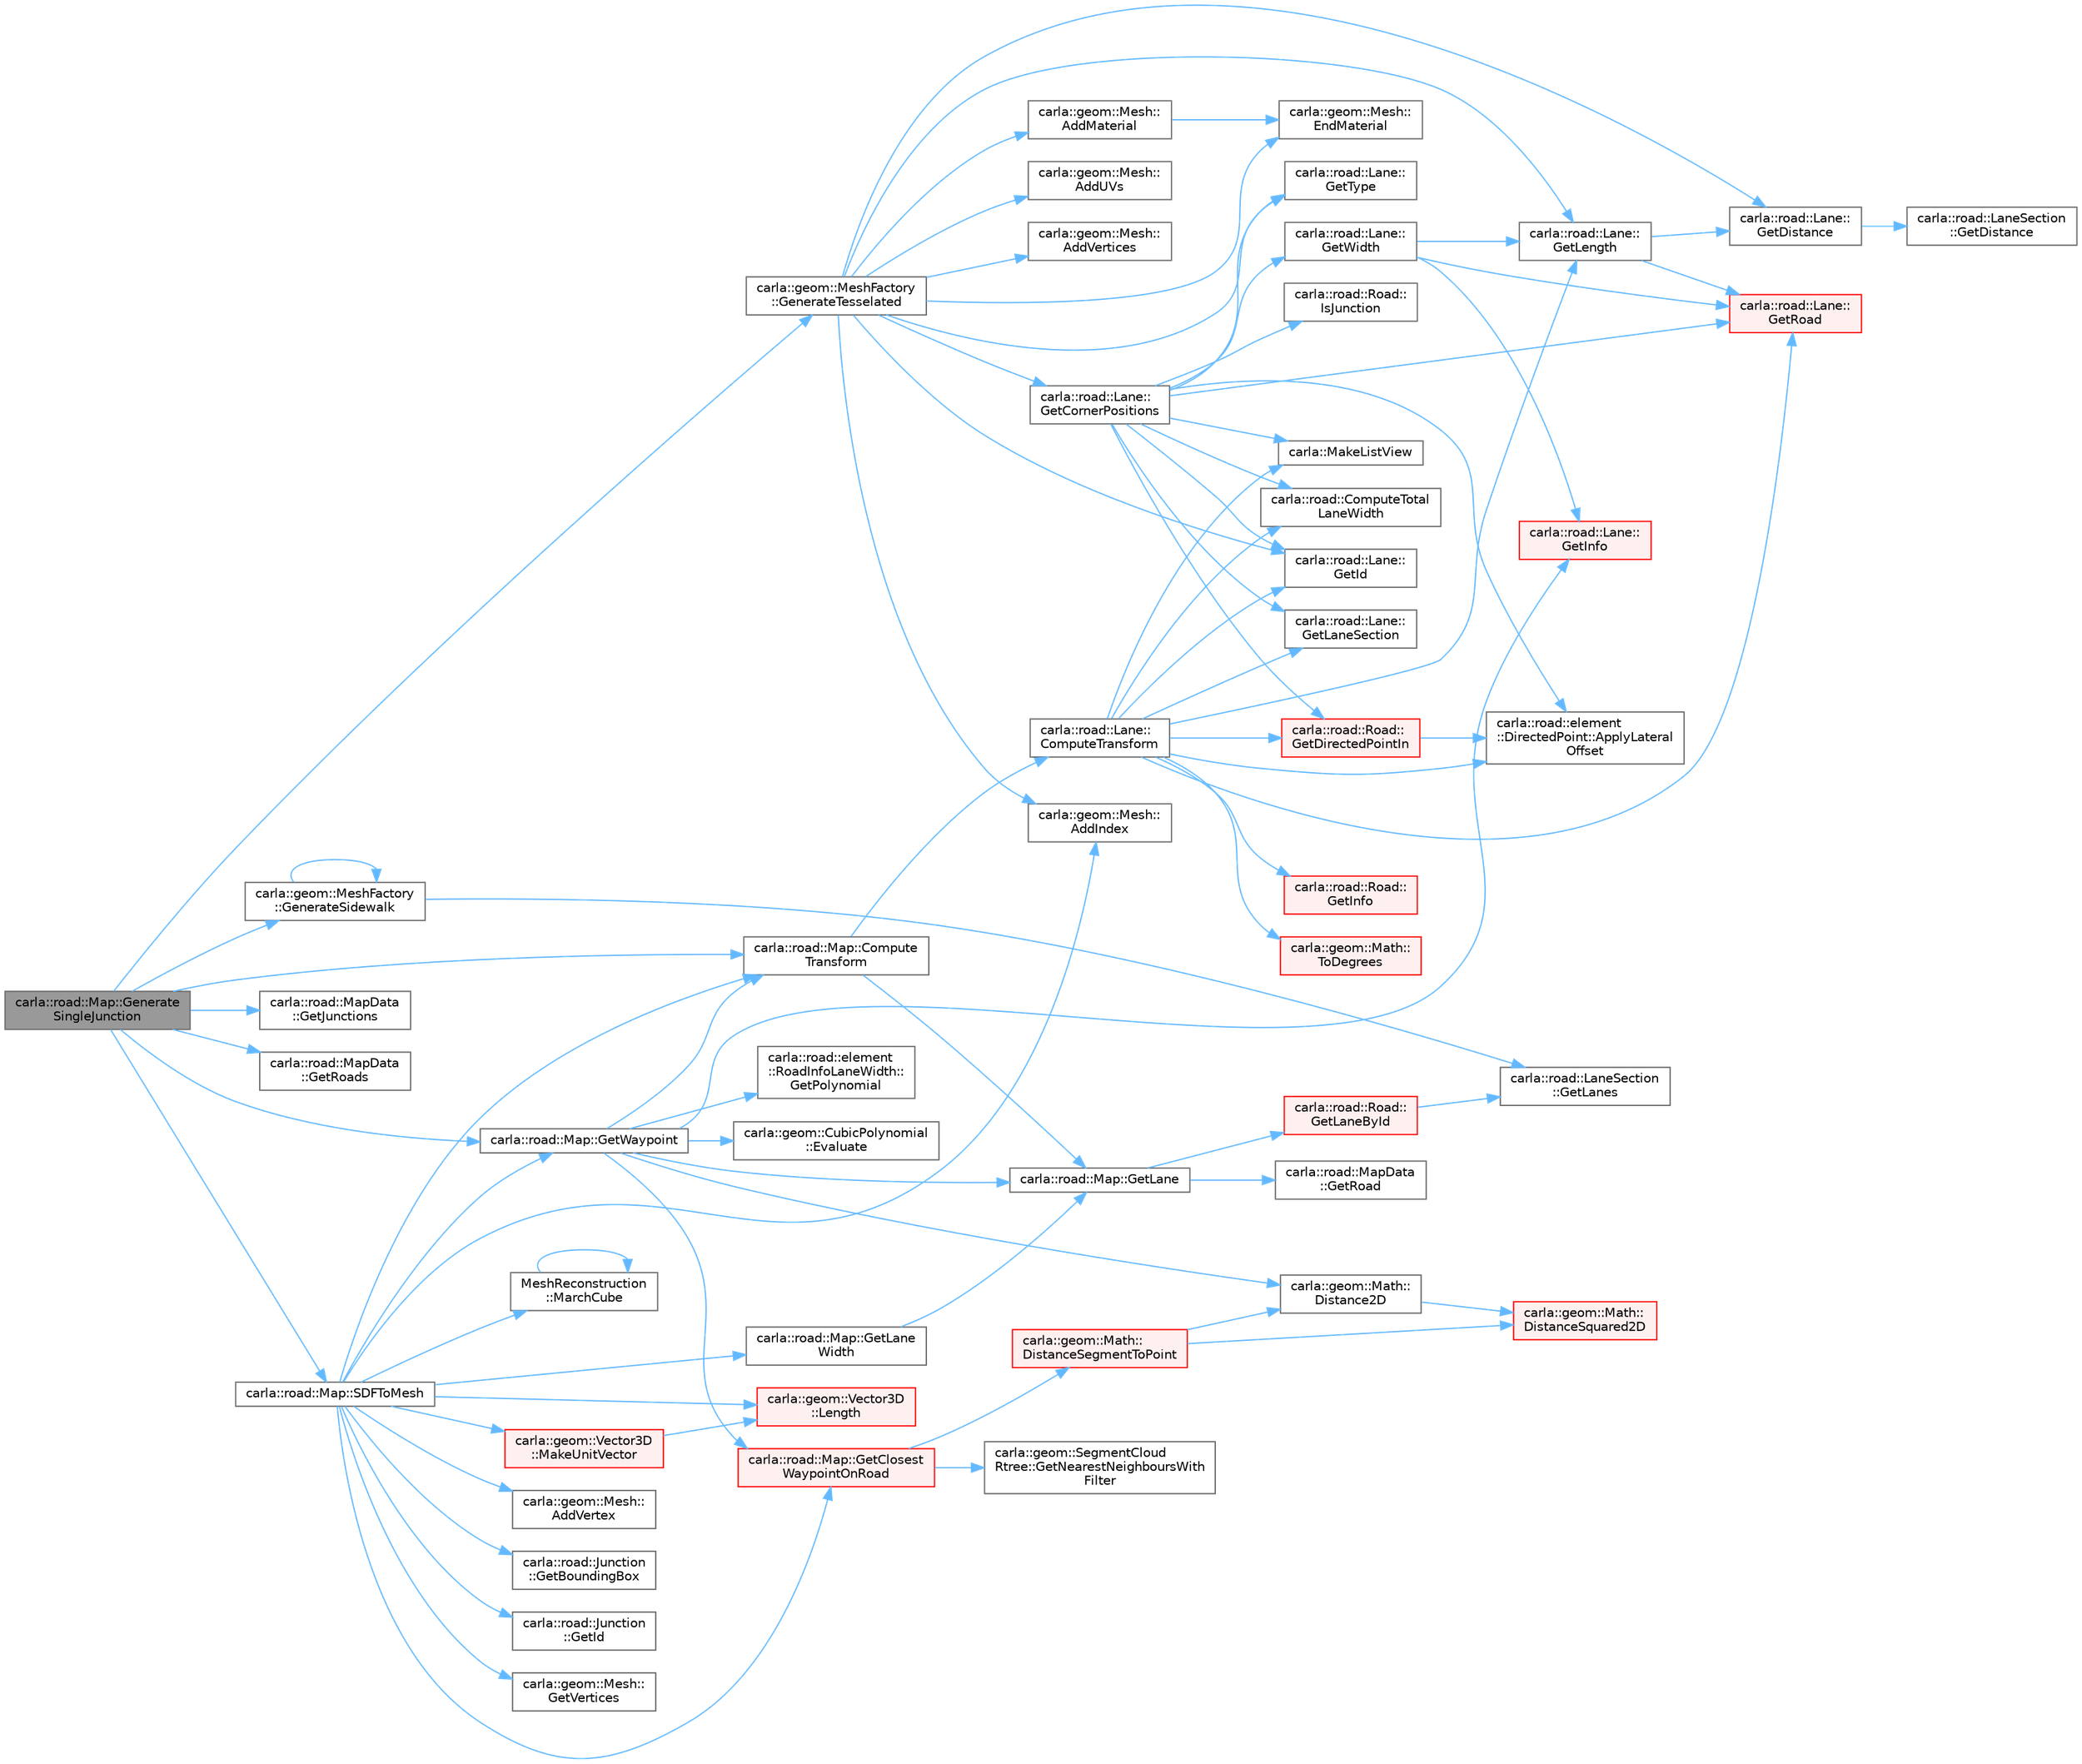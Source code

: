 digraph "carla::road::Map::GenerateSingleJunction"
{
 // INTERACTIVE_SVG=YES
 // LATEX_PDF_SIZE
  bgcolor="transparent";
  edge [fontname=Helvetica,fontsize=10,labelfontname=Helvetica,labelfontsize=10];
  node [fontname=Helvetica,fontsize=10,shape=box,height=0.2,width=0.4];
  rankdir="LR";
  Node1 [id="Node000001",label="carla::road::Map::Generate\lSingleJunction",height=0.2,width=0.4,color="gray40", fillcolor="grey60", style="filled", fontcolor="black",tooltip=" "];
  Node1 -> Node2 [id="edge1_Node000001_Node000002",color="steelblue1",style="solid",tooltip=" "];
  Node2 [id="Node000002",label="carla::road::Map::Compute\lTransform",height=0.2,width=0.4,color="grey40", fillcolor="white", style="filled",URL="$d0/d34/classcarla_1_1road_1_1Map.html#ab92716131e75fa9760042389d14f56a2",tooltip=" "];
  Node2 -> Node3 [id="edge2_Node000002_Node000003",color="steelblue1",style="solid",tooltip=" "];
  Node3 [id="Node000003",label="carla::road::Lane::\lComputeTransform",height=0.2,width=0.4,color="grey40", fillcolor="white", style="filled",URL="$df/d85/classcarla_1_1road_1_1Lane.html#a5b6a44fb0e0cd41e21557e93f913f45a",tooltip=" "];
  Node3 -> Node4 [id="edge3_Node000003_Node000004",color="steelblue1",style="solid",tooltip=" "];
  Node4 [id="Node000004",label="carla::road::element\l::DirectedPoint::ApplyLateral\lOffset",height=0.2,width=0.4,color="grey40", fillcolor="white", style="filled",URL="$df/d65/structcarla_1_1road_1_1element_1_1DirectedPoint.html#a058ad3be7f22229ea802e569ab0e8b7e",tooltip=" "];
  Node3 -> Node5 [id="edge4_Node000003_Node000005",color="steelblue1",style="solid",tooltip=" "];
  Node5 [id="Node000005",label="carla::road::ComputeTotal\lLaneWidth",height=0.2,width=0.4,color="grey40", fillcolor="white", style="filled",URL="$de/d26/namespacecarla_1_1road.html#abbc121e611f4730037ce6edf6bd5f3ee",tooltip="Returns a pair containing first = width, second = tangent, for an specific Lane given an s and a iter..."];
  Node3 -> Node6 [id="edge5_Node000003_Node000006",color="steelblue1",style="solid",tooltip=" "];
  Node6 [id="Node000006",label="carla::road::Road::\lGetDirectedPointIn",height=0.2,width=0.4,color="red", fillcolor="#FFF0F0", style="filled",URL="$dd/de6/classcarla_1_1road_1_1Road.html#abe77139bd9cba13e5c068c6f78b5196c",tooltip="Returns a directed point on the center of the road (lane 0), with the corresponding laneOffset and el..."];
  Node6 -> Node4 [id="edge6_Node000006_Node000004",color="steelblue1",style="solid",tooltip=" "];
  Node3 -> Node14 [id="edge7_Node000003_Node000014",color="steelblue1",style="solid",tooltip=" "];
  Node14 [id="Node000014",label="carla::road::Lane::\lGetId",height=0.2,width=0.4,color="grey40", fillcolor="white", style="filled",URL="$df/d85/classcarla_1_1road_1_1Lane.html#ae1a5f15925f91fca2b5d759fb53901f3",tooltip=" "];
  Node3 -> Node10 [id="edge8_Node000003_Node000010",color="steelblue1",style="solid",tooltip=" "];
  Node10 [id="Node000010",label="carla::road::Road::\lGetInfo",height=0.2,width=0.4,color="red", fillcolor="#FFF0F0", style="filled",URL="$dd/de6/classcarla_1_1road_1_1Road.html#a26fed22ee04e5663028f37034c8bd066",tooltip=" "];
  Node3 -> Node15 [id="edge9_Node000003_Node000015",color="steelblue1",style="solid",tooltip=" "];
  Node15 [id="Node000015",label="carla::road::Lane::\lGetLaneSection",height=0.2,width=0.4,color="grey40", fillcolor="white", style="filled",URL="$df/d85/classcarla_1_1road_1_1Lane.html#a7670417c038fe0adc0b2df2cbc25e9e2",tooltip=" "];
  Node3 -> Node16 [id="edge10_Node000003_Node000016",color="steelblue1",style="solid",tooltip=" "];
  Node16 [id="Node000016",label="carla::road::Lane::\lGetLength",height=0.2,width=0.4,color="grey40", fillcolor="white", style="filled",URL="$df/d85/classcarla_1_1road_1_1Lane.html#af158921fdf12a061967943ee2d645481",tooltip=" "];
  Node16 -> Node17 [id="edge11_Node000016_Node000017",color="steelblue1",style="solid",tooltip=" "];
  Node17 [id="Node000017",label="carla::road::Lane::\lGetDistance",height=0.2,width=0.4,color="grey40", fillcolor="white", style="filled",URL="$df/d85/classcarla_1_1road_1_1Lane.html#ae02c9441872377fc865c85339df51cbd",tooltip=" "];
  Node17 -> Node18 [id="edge12_Node000017_Node000018",color="steelblue1",style="solid",tooltip=" "];
  Node18 [id="Node000018",label="carla::road::LaneSection\l::GetDistance",height=0.2,width=0.4,color="grey40", fillcolor="white", style="filled",URL="$dd/d80/classcarla_1_1road_1_1LaneSection.html#a2a83bca663a2b7b6388daebed95704a9",tooltip=" "];
  Node16 -> Node19 [id="edge13_Node000016_Node000019",color="steelblue1",style="solid",tooltip=" "];
  Node19 [id="Node000019",label="carla::road::Lane::\lGetRoad",height=0.2,width=0.4,color="red", fillcolor="#FFF0F0", style="filled",URL="$df/d85/classcarla_1_1road_1_1Lane.html#a04f454d98f499a700749b8aacc31cfc9",tooltip=" "];
  Node3 -> Node19 [id="edge14_Node000003_Node000019",color="steelblue1",style="solid",tooltip=" "];
  Node3 -> Node21 [id="edge15_Node000003_Node000021",color="steelblue1",style="solid",tooltip=" "];
  Node21 [id="Node000021",label="carla::MakeListView",height=0.2,width=0.4,color="grey40", fillcolor="white", style="filled",URL="$d9/d36/namespacecarla.html#a2dc539ffbcff452958f707dc7b0db4d6",tooltip=" "];
  Node3 -> Node22 [id="edge16_Node000003_Node000022",color="steelblue1",style="solid",tooltip=" "];
  Node22 [id="Node000022",label="carla::geom::Math::\lToDegrees",height=0.2,width=0.4,color="red", fillcolor="#FFF0F0", style="filled",URL="$d0/dea/classcarla_1_1geom_1_1Math.html#ae1dc5ac48cfeb15fc66176a644bcf122",tooltip=" "];
  Node2 -> Node24 [id="edge17_Node000002_Node000024",color="steelblue1",style="solid",tooltip=" "];
  Node24 [id="Node000024",label="carla::road::Map::GetLane",height=0.2,width=0.4,color="grey40", fillcolor="white", style="filled",URL="$d0/d34/classcarla_1_1road_1_1Map.html#af8814cb7eb14d0691d9c1e49f4ef88b1",tooltip="========================================================================"];
  Node24 -> Node25 [id="edge18_Node000024_Node000025",color="steelblue1",style="solid",tooltip=" "];
  Node25 [id="Node000025",label="carla::road::Road::\lGetLaneById",height=0.2,width=0.4,color="red", fillcolor="#FFF0F0", style="filled",URL="$dd/de6/classcarla_1_1road_1_1Road.html#a44cd205b140128adf1fc06f91f55409a",tooltip=" "];
  Node25 -> Node26 [id="edge19_Node000025_Node000026",color="steelblue1",style="solid",tooltip=" "];
  Node26 [id="Node000026",label="carla::road::LaneSection\l::GetLanes",height=0.2,width=0.4,color="grey40", fillcolor="white", style="filled",URL="$dd/d80/classcarla_1_1road_1_1LaneSection.html#afb698c17b4d62c0df02cf8dae16b8f50",tooltip=" "];
  Node24 -> Node29 [id="edge20_Node000024_Node000029",color="steelblue1",style="solid",tooltip=" "];
  Node29 [id="Node000029",label="carla::road::MapData\l::GetRoad",height=0.2,width=0.4,color="grey40", fillcolor="white", style="filled",URL="$da/d3b/classcarla_1_1road_1_1MapData.html#a7b4838408fa475389a01b2d451b662e7",tooltip=" "];
  Node1 -> Node30 [id="edge21_Node000001_Node000030",color="steelblue1",style="solid",tooltip=" "];
  Node30 [id="Node000030",label="carla::geom::MeshFactory\l::GenerateSidewalk",height=0.2,width=0.4,color="grey40", fillcolor="white", style="filled",URL="$d6/d3d/classcarla_1_1geom_1_1MeshFactory.html#a15a67316be6174f196580a188edb847b",tooltip=" "];
  Node30 -> Node30 [id="edge22_Node000030_Node000030",color="steelblue1",style="solid",tooltip=" "];
  Node30 -> Node26 [id="edge23_Node000030_Node000026",color="steelblue1",style="solid",tooltip=" "];
  Node1 -> Node31 [id="edge24_Node000001_Node000031",color="steelblue1",style="solid",tooltip=" "];
  Node31 [id="Node000031",label="carla::geom::MeshFactory\l::GenerateTesselated",height=0.2,width=0.4,color="grey40", fillcolor="white", style="filled",URL="$d6/d3d/classcarla_1_1geom_1_1MeshFactory.html#ae26205cfd730254bb1a35302386b497f",tooltip="Generates a mesh that defines a lane from a given s start and end with bigger tesselation"];
  Node31 -> Node32 [id="edge25_Node000031_Node000032",color="steelblue1",style="solid",tooltip=" "];
  Node32 [id="Node000032",label="carla::geom::Mesh::\lAddIndex",height=0.2,width=0.4,color="grey40", fillcolor="white", style="filled",URL="$d0/d02/classcarla_1_1geom_1_1Mesh.html#a07814867b5e1b31a7af31d0c8f91b90b",tooltip="Appends a index to the indexes list."];
  Node31 -> Node33 [id="edge26_Node000031_Node000033",color="steelblue1",style="solid",tooltip=" "];
  Node33 [id="Node000033",label="carla::geom::Mesh::\lAddMaterial",height=0.2,width=0.4,color="grey40", fillcolor="white", style="filled",URL="$d0/d02/classcarla_1_1geom_1_1Mesh.html#aa2752de6bd91ed08eeb68e015c783825",tooltip="Starts applying a new material to the new added triangles."];
  Node33 -> Node34 [id="edge27_Node000033_Node000034",color="steelblue1",style="solid",tooltip=" "];
  Node34 [id="Node000034",label="carla::geom::Mesh::\lEndMaterial",height=0.2,width=0.4,color="grey40", fillcolor="white", style="filled",URL="$d0/d02/classcarla_1_1geom_1_1Mesh.html#aa51f24b8ab582d1ad828c2561b9ca153",tooltip="Stops applying the material to the new added triangles."];
  Node31 -> Node35 [id="edge28_Node000031_Node000035",color="steelblue1",style="solid",tooltip=" "];
  Node35 [id="Node000035",label="carla::geom::Mesh::\lAddUVs",height=0.2,width=0.4,color="grey40", fillcolor="white", style="filled",URL="$d0/d02/classcarla_1_1geom_1_1Mesh.html#a5860ad4aae3291192acaae868ce9768d",tooltip="Appends uvs."];
  Node31 -> Node36 [id="edge29_Node000031_Node000036",color="steelblue1",style="solid",tooltip=" "];
  Node36 [id="Node000036",label="carla::geom::Mesh::\lAddVertices",height=0.2,width=0.4,color="grey40", fillcolor="white", style="filled",URL="$d0/d02/classcarla_1_1geom_1_1Mesh.html#a17ebc0f75528a6ccf9d1c818b12415fa",tooltip="Appends a vertex to the vertices list."];
  Node31 -> Node34 [id="edge30_Node000031_Node000034",color="steelblue1",style="solid",tooltip=" "];
  Node31 -> Node37 [id="edge31_Node000031_Node000037",color="steelblue1",style="solid",tooltip=" "];
  Node37 [id="Node000037",label="carla::road::Lane::\lGetCornerPositions",height=0.2,width=0.4,color="grey40", fillcolor="white", style="filled",URL="$df/d85/classcarla_1_1road_1_1Lane.html#ae0d376fa422b14e54af3a702e1b8385a",tooltip="Computes the location of the edges given a s"];
  Node37 -> Node4 [id="edge32_Node000037_Node000004",color="steelblue1",style="solid",tooltip=" "];
  Node37 -> Node5 [id="edge33_Node000037_Node000005",color="steelblue1",style="solid",tooltip=" "];
  Node37 -> Node6 [id="edge34_Node000037_Node000006",color="steelblue1",style="solid",tooltip=" "];
  Node37 -> Node14 [id="edge35_Node000037_Node000014",color="steelblue1",style="solid",tooltip=" "];
  Node37 -> Node15 [id="edge36_Node000037_Node000015",color="steelblue1",style="solid",tooltip=" "];
  Node37 -> Node19 [id="edge37_Node000037_Node000019",color="steelblue1",style="solid",tooltip=" "];
  Node37 -> Node38 [id="edge38_Node000037_Node000038",color="steelblue1",style="solid",tooltip=" "];
  Node38 [id="Node000038",label="carla::road::Lane::\lGetType",height=0.2,width=0.4,color="grey40", fillcolor="white", style="filled",URL="$df/d85/classcarla_1_1road_1_1Lane.html#a2e63094ab14fe9b4ce21e3e08f8d5d24",tooltip=" "];
  Node37 -> Node39 [id="edge39_Node000037_Node000039",color="steelblue1",style="solid",tooltip=" "];
  Node39 [id="Node000039",label="carla::road::Lane::\lGetWidth",height=0.2,width=0.4,color="grey40", fillcolor="white", style="filled",URL="$df/d85/classcarla_1_1road_1_1Lane.html#a34da073c1da719b3455c4dd8f7b441c9",tooltip="Returns the total lane width given a s"];
  Node39 -> Node40 [id="edge40_Node000039_Node000040",color="steelblue1",style="solid",tooltip=" "];
  Node40 [id="Node000040",label="carla::road::Lane::\lGetInfo",height=0.2,width=0.4,color="red", fillcolor="#FFF0F0", style="filled",URL="$df/d85/classcarla_1_1road_1_1Lane.html#a68ed9c59953314ff9437cb820c8e7db8",tooltip=" "];
  Node39 -> Node16 [id="edge41_Node000039_Node000016",color="steelblue1",style="solid",tooltip=" "];
  Node39 -> Node19 [id="edge42_Node000039_Node000019",color="steelblue1",style="solid",tooltip=" "];
  Node37 -> Node41 [id="edge43_Node000037_Node000041",color="steelblue1",style="solid",tooltip=" "];
  Node41 [id="Node000041",label="carla::road::Road::\lIsJunction",height=0.2,width=0.4,color="grey40", fillcolor="white", style="filled",URL="$dd/de6/classcarla_1_1road_1_1Road.html#af59728d624635d195db846b08c1f32c7",tooltip=" "];
  Node37 -> Node21 [id="edge44_Node000037_Node000021",color="steelblue1",style="solid",tooltip=" "];
  Node31 -> Node17 [id="edge45_Node000031_Node000017",color="steelblue1",style="solid",tooltip=" "];
  Node31 -> Node14 [id="edge46_Node000031_Node000014",color="steelblue1",style="solid",tooltip=" "];
  Node31 -> Node16 [id="edge47_Node000031_Node000016",color="steelblue1",style="solid",tooltip=" "];
  Node31 -> Node38 [id="edge48_Node000031_Node000038",color="steelblue1",style="solid",tooltip=" "];
  Node1 -> Node42 [id="edge49_Node000001_Node000042",color="steelblue1",style="solid",tooltip=" "];
  Node42 [id="Node000042",label="carla::road::MapData\l::GetJunctions",height=0.2,width=0.4,color="grey40", fillcolor="white", style="filled",URL="$da/d3b/classcarla_1_1road_1_1MapData.html#ada1ec7c5f6908e9b4cebc302aa4ec466",tooltip=" "];
  Node1 -> Node43 [id="edge50_Node000001_Node000043",color="steelblue1",style="solid",tooltip=" "];
  Node43 [id="Node000043",label="carla::road::MapData\l::GetRoads",height=0.2,width=0.4,color="grey40", fillcolor="white", style="filled",URL="$da/d3b/classcarla_1_1road_1_1MapData.html#a55f640e9a3f5930e5d1d8fd4e07f1e9e",tooltip=" "];
  Node1 -> Node44 [id="edge51_Node000001_Node000044",color="steelblue1",style="solid",tooltip=" "];
  Node44 [id="Node000044",label="carla::road::Map::GetWaypoint",height=0.2,width=0.4,color="grey40", fillcolor="white", style="filled",URL="$d0/d34/classcarla_1_1road_1_1Map.html#a39f0ccacb98f62b339de96c69621543b",tooltip=" "];
  Node44 -> Node2 [id="edge52_Node000044_Node000002",color="steelblue1",style="solid",tooltip=" "];
  Node44 -> Node45 [id="edge53_Node000044_Node000045",color="steelblue1",style="solid",tooltip=" "];
  Node45 [id="Node000045",label="carla::geom::Math::\lDistance2D",height=0.2,width=0.4,color="grey40", fillcolor="white", style="filled",URL="$d0/dea/classcarla_1_1geom_1_1Math.html#a71f0667271df699e511124559f61665e",tooltip=" "];
  Node45 -> Node46 [id="edge54_Node000045_Node000046",color="steelblue1",style="solid",tooltip=" "];
  Node46 [id="Node000046",label="carla::geom::Math::\lDistanceSquared2D",height=0.2,width=0.4,color="red", fillcolor="#FFF0F0", style="filled",URL="$d0/dea/classcarla_1_1geom_1_1Math.html#a16bbc81c150eccc1f9407be9d9651766",tooltip=" "];
  Node44 -> Node48 [id="edge55_Node000044_Node000048",color="steelblue1",style="solid",tooltip=" "];
  Node48 [id="Node000048",label="carla::geom::CubicPolynomial\l::Evaluate",height=0.2,width=0.4,color="grey40", fillcolor="white", style="filled",URL="$d4/db7/classcarla_1_1geom_1_1CubicPolynomial.html#a5d270a76228a4f47ae0bcfc2c866f5cd",tooltip="Evaluates f(x) = a + bx + cx^2 + dx^3"];
  Node44 -> Node49 [id="edge56_Node000044_Node000049",color="steelblue1",style="solid",tooltip=" "];
  Node49 [id="Node000049",label="carla::road::Map::GetClosest\lWaypointOnRoad",height=0.2,width=0.4,color="red", fillcolor="#FFF0F0", style="filled",URL="$d0/d34/classcarla_1_1road_1_1Map.html#a37ba4f58b767002274b6f4d86258986a",tooltip="========================================================================"];
  Node49 -> Node50 [id="edge57_Node000049_Node000050",color="steelblue1",style="solid",tooltip=" "];
  Node50 [id="Node000050",label="carla::geom::Math::\lDistanceSegmentToPoint",height=0.2,width=0.4,color="red", fillcolor="#FFF0F0", style="filled",URL="$d0/dea/classcarla_1_1geom_1_1Math.html#ab65c2226be8bc15f3ea8aab7ffa27443",tooltip="Returns a pair containing:"];
  Node50 -> Node45 [id="edge58_Node000050_Node000045",color="steelblue1",style="solid",tooltip=" "];
  Node50 -> Node46 [id="edge59_Node000050_Node000046",color="steelblue1",style="solid",tooltip=" "];
  Node49 -> Node52 [id="edge60_Node000049_Node000052",color="steelblue1",style="solid",tooltip=" "];
  Node52 [id="Node000052",label="carla::geom::SegmentCloud\lRtree::GetNearestNeighboursWith\lFilter",height=0.2,width=0.4,color="grey40", fillcolor="white", style="filled",URL="$d0/d6f/classcarla_1_1geom_1_1SegmentCloudRtree.html#a45eef205ee311d2cbd59b4bd78c95c2b",tooltip="Return nearest neighbors with a user defined filter."];
  Node44 -> Node40 [id="edge61_Node000044_Node000040",color="steelblue1",style="solid",tooltip=" "];
  Node44 -> Node24 [id="edge62_Node000044_Node000024",color="steelblue1",style="solid",tooltip=" "];
  Node44 -> Node58 [id="edge63_Node000044_Node000058",color="steelblue1",style="solid",tooltip=" "];
  Node58 [id="Node000058",label="carla::road::element\l::RoadInfoLaneWidth::\lGetPolynomial",height=0.2,width=0.4,color="grey40", fillcolor="white", style="filled",URL="$de/dbb/classcarla_1_1road_1_1element_1_1RoadInfoLaneWidth.html#a476d7ca9d7d37bd095a7e78efc719412",tooltip=" "];
  Node1 -> Node59 [id="edge64_Node000001_Node000059",color="steelblue1",style="solid",tooltip=" "];
  Node59 [id="Node000059",label="carla::road::Map::SDFToMesh",height=0.2,width=0.4,color="grey40", fillcolor="white", style="filled",URL="$d0/d34/classcarla_1_1road_1_1Map.html#a1653a470bdf6e93b0471773b2e079847",tooltip=" "];
  Node59 -> Node32 [id="edge65_Node000059_Node000032",color="steelblue1",style="solid",tooltip=" "];
  Node59 -> Node60 [id="edge66_Node000059_Node000060",color="steelblue1",style="solid",tooltip=" "];
  Node60 [id="Node000060",label="carla::geom::Mesh::\lAddVertex",height=0.2,width=0.4,color="grey40", fillcolor="white", style="filled",URL="$d0/d02/classcarla_1_1geom_1_1Mesh.html#a10cbc49c3739b84c368b761ab29770f0",tooltip="Appends a vertex to the vertices list."];
  Node59 -> Node2 [id="edge67_Node000059_Node000002",color="steelblue1",style="solid",tooltip=" "];
  Node59 -> Node61 [id="edge68_Node000059_Node000061",color="steelblue1",style="solid",tooltip=" "];
  Node61 [id="Node000061",label="carla::road::Junction\l::GetBoundingBox",height=0.2,width=0.4,color="grey40", fillcolor="white", style="filled",URL="$dd/dc6/classcarla_1_1road_1_1Junction.html#acb70860168c258fe72eacbfd86f2cbc2",tooltip=" "];
  Node59 -> Node49 [id="edge69_Node000059_Node000049",color="steelblue1",style="solid",tooltip=" "];
  Node59 -> Node62 [id="edge70_Node000059_Node000062",color="steelblue1",style="solid",tooltip=" "];
  Node62 [id="Node000062",label="carla::road::Junction\l::GetId",height=0.2,width=0.4,color="grey40", fillcolor="white", style="filled",URL="$dd/dc6/classcarla_1_1road_1_1Junction.html#a736aa443c045123306d0368512af278a",tooltip=" "];
  Node59 -> Node63 [id="edge71_Node000059_Node000063",color="steelblue1",style="solid",tooltip=" "];
  Node63 [id="Node000063",label="carla::road::Map::GetLane\lWidth",height=0.2,width=0.4,color="grey40", fillcolor="white", style="filled",URL="$d0/d34/classcarla_1_1road_1_1Map.html#a224091be975361b3d8495dd0d5649f01",tooltip=" "];
  Node63 -> Node24 [id="edge72_Node000063_Node000024",color="steelblue1",style="solid",tooltip=" "];
  Node59 -> Node64 [id="edge73_Node000059_Node000064",color="steelblue1",style="solid",tooltip=" "];
  Node64 [id="Node000064",label="carla::geom::Mesh::\lGetVertices",height=0.2,width=0.4,color="grey40", fillcolor="white", style="filled",URL="$d0/d02/classcarla_1_1geom_1_1Mesh.html#afc91cfec4029e092f008404f366aaa45",tooltip=" "];
  Node59 -> Node44 [id="edge74_Node000059_Node000044",color="steelblue1",style="solid",tooltip=" "];
  Node59 -> Node65 [id="edge75_Node000059_Node000065",color="steelblue1",style="solid",tooltip=" "];
  Node65 [id="Node000065",label="carla::geom::Vector3D\l::Length",height=0.2,width=0.4,color="red", fillcolor="#FFF0F0", style="filled",URL="$d9/dfe/classcarla_1_1geom_1_1Vector3D.html#aaa4bec48ae0734cca2c027df30ea6b34",tooltip=" "];
  Node59 -> Node67 [id="edge76_Node000059_Node000067",color="steelblue1",style="solid",tooltip=" "];
  Node67 [id="Node000067",label="carla::geom::Vector3D\l::MakeUnitVector",height=0.2,width=0.4,color="red", fillcolor="#FFF0F0", style="filled",URL="$d9/dfe/classcarla_1_1geom_1_1Vector3D.html#a15ae9cc36cd1e3fd34c1398acc897f68",tooltip=" "];
  Node67 -> Node65 [id="edge77_Node000067_Node000065",color="steelblue1",style="solid",tooltip=" "];
  Node59 -> Node69 [id="edge78_Node000059_Node000069",color="steelblue1",style="solid",tooltip=" "];
  Node69 [id="Node000069",label="MeshReconstruction\l::MarchCube",height=0.2,width=0.4,color="grey40", fillcolor="white", style="filled",URL="$de/d72/namespaceMeshReconstruction.html#a822c481a849865d1afe16eecc1c4743b",tooltip="Reconstructs a triangle mesh from a given signed distance function using Marching Cubes."];
  Node69 -> Node69 [id="edge79_Node000069_Node000069",color="steelblue1",style="solid",tooltip=" "];
}
